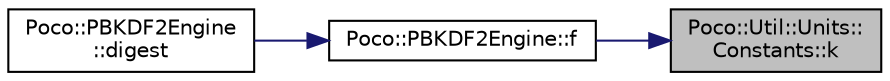 digraph "Poco::Util::Units::Constants::k"
{
 // LATEX_PDF_SIZE
  edge [fontname="Helvetica",fontsize="10",labelfontname="Helvetica",labelfontsize="10"];
  node [fontname="Helvetica",fontsize="10",shape=record];
  rankdir="RL";
  Node1 [label="Poco::Util::Units::\lConstants::k",height=0.2,width=0.4,color="black", fillcolor="grey75", style="filled", fontcolor="black",tooltip=" "];
  Node1 -> Node2 [dir="back",color="midnightblue",fontsize="10",style="solid",fontname="Helvetica"];
  Node2 [label="Poco::PBKDF2Engine::f",height=0.2,width=0.4,color="black", fillcolor="white", style="filled",URL="$classPoco_1_1PBKDF2Engine.html#ae6564866d7309820f2e670cd6332e06a",tooltip=" "];
  Node2 -> Node3 [dir="back",color="midnightblue",fontsize="10",style="solid",fontname="Helvetica"];
  Node3 [label="Poco::PBKDF2Engine\l::digest",height=0.2,width=0.4,color="black", fillcolor="white", style="filled",URL="$classPoco_1_1PBKDF2Engine.html#afd9bc62834136625f41c7ff262430f0c",tooltip=" "];
}
